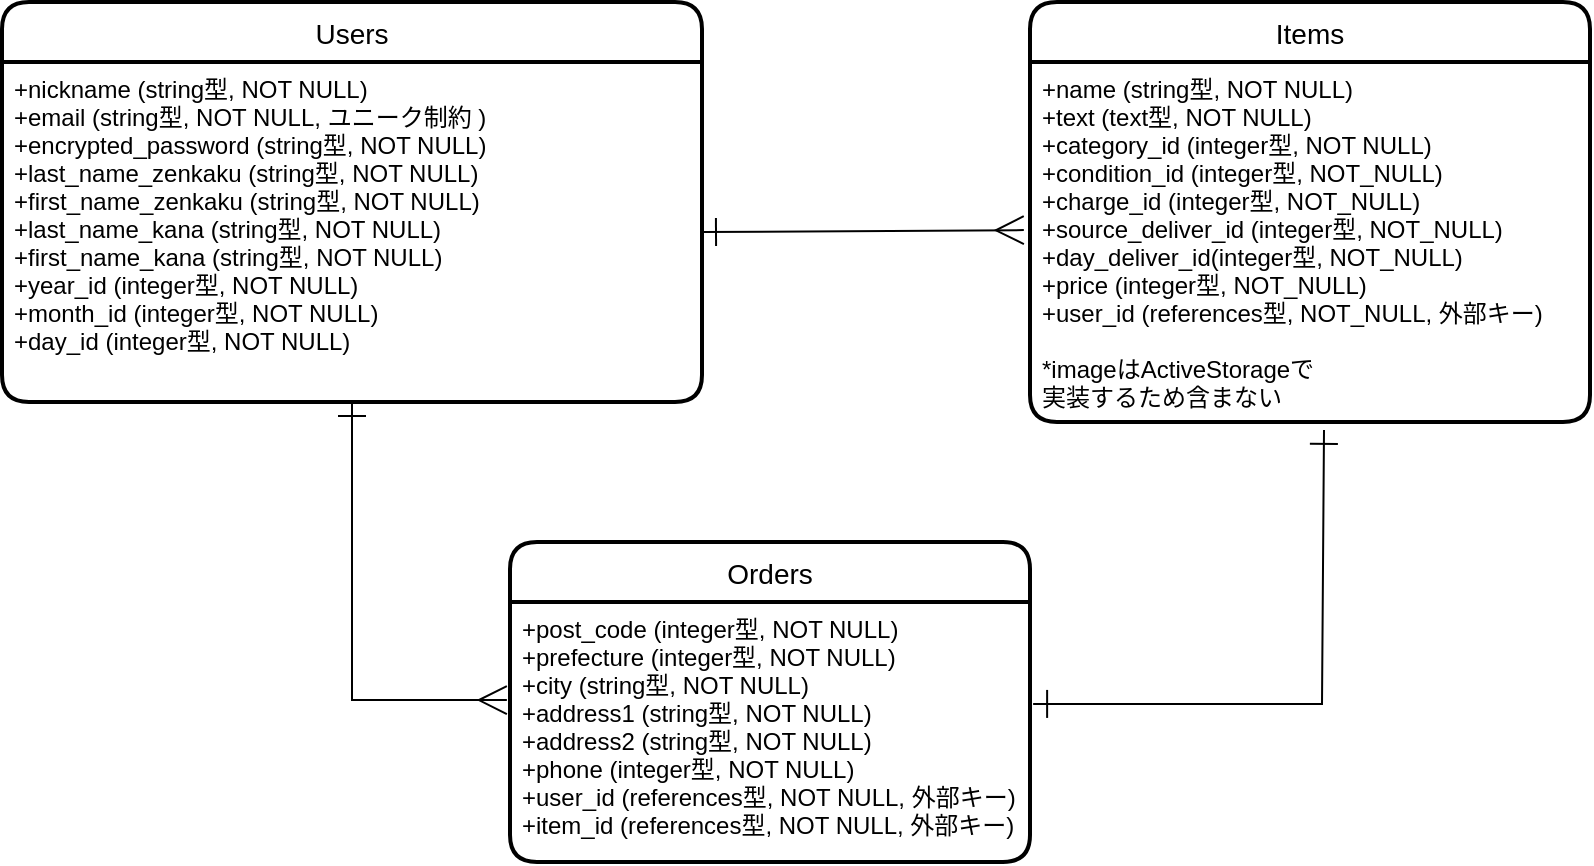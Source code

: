 <mxfile>
    <diagram id="I6WxHr0mKMqLZp7KpKnR" name="ページ1">
        <mxGraphModel dx="805" dy="483" grid="1" gridSize="10" guides="1" tooltips="1" connect="1" arrows="1" fold="1" page="1" pageScale="1" pageWidth="827" pageHeight="1169" math="0" shadow="0">
            <root>
                <mxCell id="0"/>
                <mxCell id="1" parent="0"/>
                <mxCell id="19" value="Users" style="swimlane;childLayout=stackLayout;horizontal=1;startSize=30;horizontalStack=0;rounded=1;fontSize=14;fontStyle=0;strokeWidth=2;resizeParent=0;resizeLast=1;shadow=0;dashed=0;align=center;" vertex="1" parent="1">
                    <mxGeometry x="30" y="90" width="350" height="200" as="geometry"/>
                </mxCell>
                <mxCell id="20" value="+nickname (string型, NOT NULL)&#10;+email (string型, NOT NULL, ユニーク制約 )&#10;+encrypted_password (string型, NOT NULL)&#10;+last_name_zenkaku (string型, NOT NULL)&#10;+first_name_zenkaku (string型, NOT NULL)&#10;+last_name_kana (string型, NOT NULL)&#10;+first_name_kana (string型, NOT NULL)&#10;+year_id (integer型, NOT NULL)&#10;+month_id (integer型, NOT NULL)&#10;+day_id (integer型, NOT NULL)" style="align=left;strokeColor=none;fillColor=none;spacingLeft=4;fontSize=12;verticalAlign=top;resizable=0;rotatable=0;part=1;" vertex="1" parent="19">
                    <mxGeometry y="30" width="350" height="170" as="geometry"/>
                </mxCell>
                <mxCell id="21" value="Items" style="swimlane;childLayout=stackLayout;horizontal=1;startSize=30;horizontalStack=0;rounded=1;fontSize=14;fontStyle=0;strokeWidth=2;resizeParent=0;resizeLast=1;shadow=0;dashed=0;align=center;" vertex="1" parent="1">
                    <mxGeometry x="544" y="90" width="280" height="210" as="geometry"/>
                </mxCell>
                <mxCell id="22" value="+name (string型, NOT NULL)&#10;+text (text型, NOT NULL)&#10;+category_id (integer型, NOT NULL)&#10;+condition_id (integer型, NOT_NULL)&#10;+charge_id (integer型, NOT_NULL)&#10;+source_deliver_id (integer型, NOT_NULL)&#10;+day_deliver_id(integer型, NOT_NULL)&#10;+price (integer型, NOT_NULL)&#10;+user_id (references型, NOT_NULL, 外部キー)&#10;&#10;*imageはActiveStorageで&#10;実装するため含まない&#10;" style="align=left;strokeColor=none;fillColor=none;spacingLeft=4;fontSize=12;verticalAlign=top;resizable=0;rotatable=0;part=1;" vertex="1" parent="21">
                    <mxGeometry y="30" width="280" height="180" as="geometry"/>
                </mxCell>
                <mxCell id="23" value="Orders" style="swimlane;childLayout=stackLayout;horizontal=1;startSize=30;horizontalStack=0;rounded=1;fontSize=14;fontStyle=0;strokeWidth=2;resizeParent=0;resizeLast=1;shadow=0;dashed=0;align=center;" vertex="1" parent="1">
                    <mxGeometry x="284" y="360" width="260" height="160" as="geometry"/>
                </mxCell>
                <mxCell id="24" value="+post_code (integer型, NOT NULL)&#10;+prefecture (integer型, NOT NULL)&#10;+city (string型, NOT NULL)&#10;+address1 (string型, NOT NULL)&#10;+address2 (string型, NOT NULL)&#10;+phone (integer型, NOT NULL)&#10;+user_id (references型, NOT NULL, 外部キー)&#10;+item_id (references型, NOT NULL, 外部キー)" style="align=left;strokeColor=none;fillColor=none;spacingLeft=4;fontSize=12;verticalAlign=top;resizable=0;rotatable=0;part=1;" vertex="1" parent="23">
                    <mxGeometry y="30" width="260" height="130" as="geometry"/>
                </mxCell>
                <mxCell id="41" style="edgeStyle=none;html=1;exitX=0.5;exitY=1;exitDx=0;exitDy=0;entryX=-0.006;entryY=0.377;entryDx=0;entryDy=0;entryPerimeter=0;fontSize=12;rounded=0;strokeColor=default;endArrow=ERmany;endFill=0;startArrow=ERone;startFill=0;endSize=12;startSize=12;" edge="1" parent="1" source="20" target="24">
                    <mxGeometry relative="1" as="geometry">
                        <Array as="points">
                            <mxPoint x="205" y="439"/>
                        </Array>
                    </mxGeometry>
                </mxCell>
                <mxCell id="43" style="edgeStyle=none;rounded=0;html=1;exitX=1;exitY=0.5;exitDx=0;exitDy=0;fontSize=12;endArrow=ERmany;endFill=0;strokeColor=default;startArrow=ERone;startFill=0;strokeWidth=1;endSize=12;targetPerimeterSpacing=0;startSize=12;entryX=-0.011;entryY=0.467;entryDx=0;entryDy=0;entryPerimeter=0;" edge="1" parent="1" source="20" target="22">
                    <mxGeometry relative="1" as="geometry">
                        <mxPoint x="480" y="195" as="targetPoint"/>
                    </mxGeometry>
                </mxCell>
                <mxCell id="45" style="edgeStyle=none;rounded=0;html=1;exitX=0.525;exitY=1.022;exitDx=0;exitDy=0;entryX=1.006;entryY=0.392;entryDx=0;entryDy=0;entryPerimeter=0;fontSize=12;endArrow=ERone;endFill=0;strokeColor=default;startArrow=ERone;startFill=0;endSize=12;startSize=12;exitPerimeter=0;" edge="1" parent="1" source="22" target="24">
                    <mxGeometry relative="1" as="geometry">
                        <mxPoint x="684" y="300" as="sourcePoint"/>
                        <mxPoint x="545.56" y="440.96" as="targetPoint"/>
                        <Array as="points">
                            <mxPoint x="690" y="441"/>
                        </Array>
                    </mxGeometry>
                </mxCell>
            </root>
        </mxGraphModel>
    </diagram>
</mxfile>